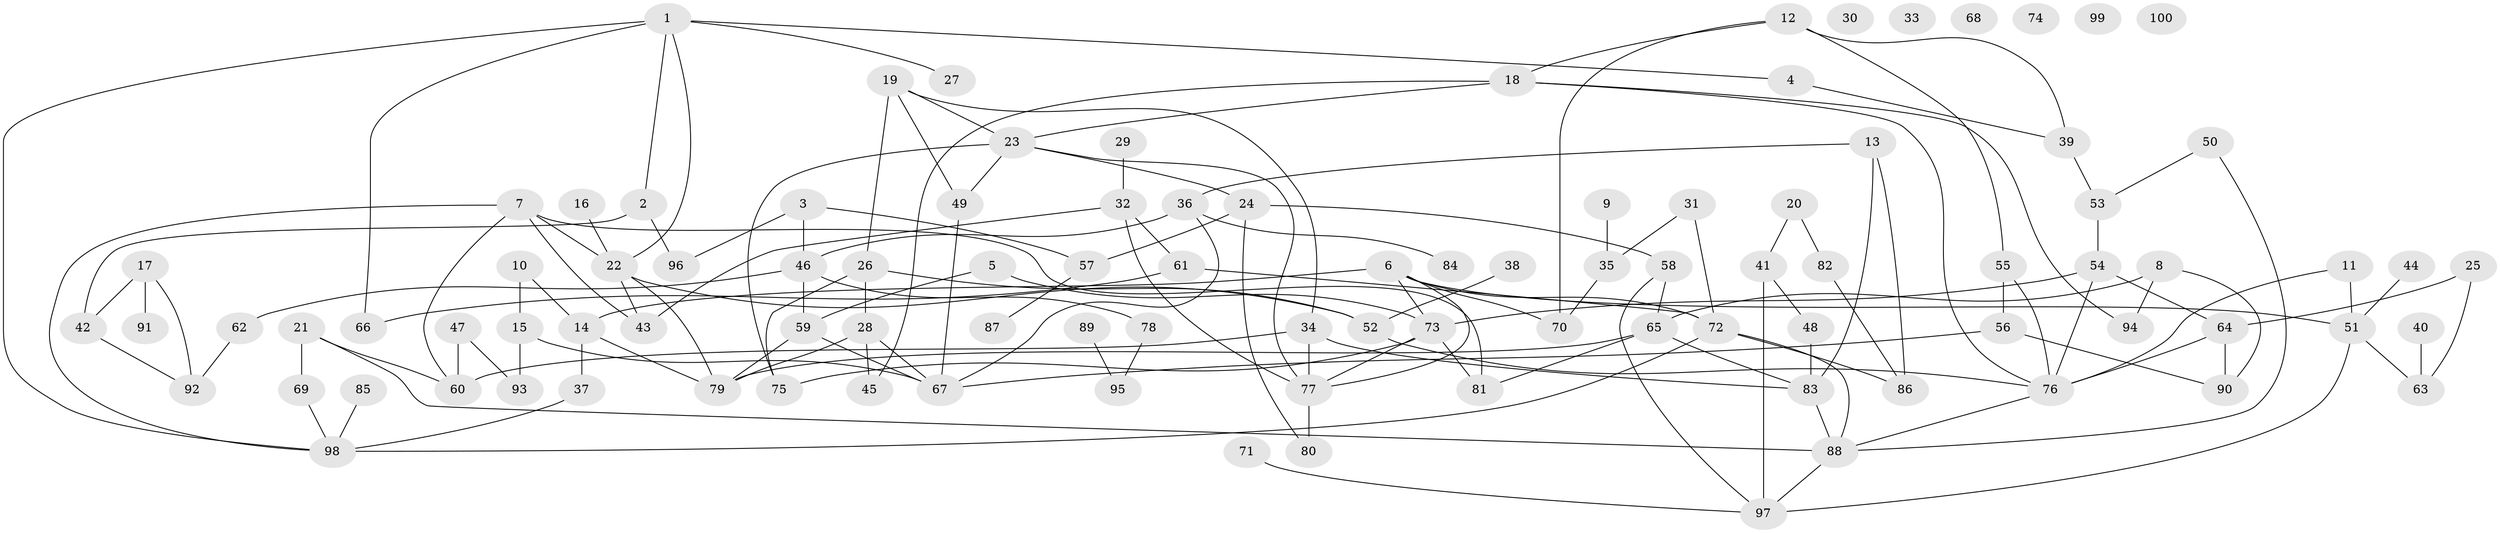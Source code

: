 // coarse degree distribution, {6: 0.07142857142857142, 4: 0.047619047619047616, 2: 0.2619047619047619, 8: 0.09523809523809523, 5: 0.023809523809523808, 1: 0.19047619047619047, 9: 0.023809523809523808, 10: 0.047619047619047616, 3: 0.047619047619047616, 0: 0.14285714285714285, 11: 0.023809523809523808, 7: 0.023809523809523808}
// Generated by graph-tools (version 1.1) at 2025/16/03/04/25 18:16:45]
// undirected, 100 vertices, 149 edges
graph export_dot {
graph [start="1"]
  node [color=gray90,style=filled];
  1;
  2;
  3;
  4;
  5;
  6;
  7;
  8;
  9;
  10;
  11;
  12;
  13;
  14;
  15;
  16;
  17;
  18;
  19;
  20;
  21;
  22;
  23;
  24;
  25;
  26;
  27;
  28;
  29;
  30;
  31;
  32;
  33;
  34;
  35;
  36;
  37;
  38;
  39;
  40;
  41;
  42;
  43;
  44;
  45;
  46;
  47;
  48;
  49;
  50;
  51;
  52;
  53;
  54;
  55;
  56;
  57;
  58;
  59;
  60;
  61;
  62;
  63;
  64;
  65;
  66;
  67;
  68;
  69;
  70;
  71;
  72;
  73;
  74;
  75;
  76;
  77;
  78;
  79;
  80;
  81;
  82;
  83;
  84;
  85;
  86;
  87;
  88;
  89;
  90;
  91;
  92;
  93;
  94;
  95;
  96;
  97;
  98;
  99;
  100;
  1 -- 2;
  1 -- 4;
  1 -- 22;
  1 -- 27;
  1 -- 66;
  1 -- 98;
  2 -- 42;
  2 -- 96;
  3 -- 46;
  3 -- 57;
  3 -- 96;
  4 -- 39;
  5 -- 59;
  5 -- 73;
  6 -- 14;
  6 -- 51;
  6 -- 70;
  6 -- 72;
  6 -- 73;
  6 -- 77;
  7 -- 22;
  7 -- 43;
  7 -- 60;
  7 -- 81;
  7 -- 98;
  8 -- 65;
  8 -- 90;
  8 -- 94;
  9 -- 35;
  10 -- 14;
  10 -- 15;
  11 -- 51;
  11 -- 76;
  12 -- 18;
  12 -- 39;
  12 -- 55;
  12 -- 70;
  13 -- 36;
  13 -- 83;
  13 -- 86;
  14 -- 37;
  14 -- 79;
  15 -- 67;
  15 -- 93;
  16 -- 22;
  17 -- 42;
  17 -- 91;
  17 -- 92;
  18 -- 23;
  18 -- 45;
  18 -- 76;
  18 -- 94;
  19 -- 23;
  19 -- 26;
  19 -- 34;
  19 -- 49;
  20 -- 41;
  20 -- 82;
  21 -- 60;
  21 -- 69;
  21 -- 88;
  22 -- 43;
  22 -- 52;
  22 -- 79;
  23 -- 24;
  23 -- 49;
  23 -- 75;
  23 -- 77;
  24 -- 57;
  24 -- 58;
  24 -- 80;
  25 -- 63;
  25 -- 64;
  26 -- 28;
  26 -- 52;
  26 -- 75;
  28 -- 45;
  28 -- 67;
  28 -- 79;
  29 -- 32;
  31 -- 35;
  31 -- 72;
  32 -- 43;
  32 -- 61;
  32 -- 77;
  34 -- 60;
  34 -- 77;
  34 -- 83;
  35 -- 70;
  36 -- 46;
  36 -- 67;
  36 -- 84;
  37 -- 98;
  38 -- 52;
  39 -- 53;
  40 -- 63;
  41 -- 48;
  41 -- 97;
  42 -- 92;
  44 -- 51;
  46 -- 59;
  46 -- 62;
  46 -- 78;
  47 -- 60;
  47 -- 93;
  48 -- 83;
  49 -- 67;
  50 -- 53;
  50 -- 88;
  51 -- 63;
  51 -- 97;
  52 -- 76;
  53 -- 54;
  54 -- 64;
  54 -- 73;
  54 -- 76;
  55 -- 56;
  55 -- 76;
  56 -- 67;
  56 -- 90;
  57 -- 87;
  58 -- 65;
  58 -- 97;
  59 -- 67;
  59 -- 79;
  61 -- 66;
  61 -- 72;
  62 -- 92;
  64 -- 76;
  64 -- 90;
  65 -- 79;
  65 -- 81;
  65 -- 83;
  69 -- 98;
  71 -- 97;
  72 -- 86;
  72 -- 88;
  72 -- 98;
  73 -- 75;
  73 -- 77;
  73 -- 81;
  76 -- 88;
  77 -- 80;
  78 -- 95;
  82 -- 86;
  83 -- 88;
  85 -- 98;
  88 -- 97;
  89 -- 95;
}

